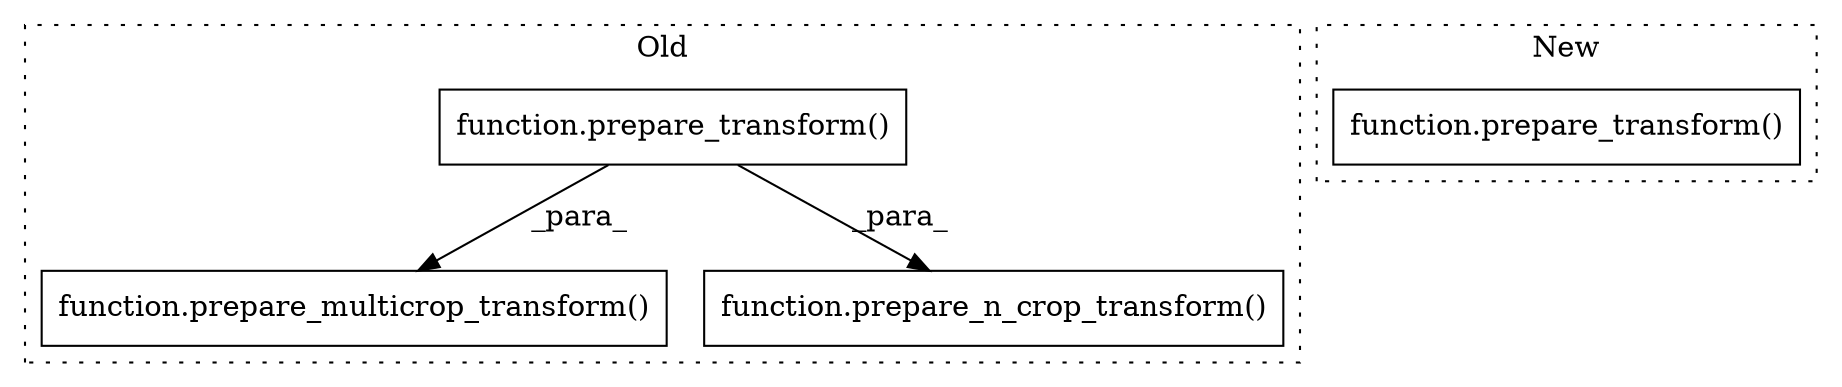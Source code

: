 digraph G {
subgraph cluster0 {
1 [label="function.prepare_multicrop_transform()" a="75" s="4578,4620" l="41,73" shape="box"];
3 [label="function.prepare_transform()" a="75" s="4412,4437" l="18,37" shape="box"];
4 [label="function.prepare_n_crop_transform()" a="75" s="4716,4753" l="25,1" shape="box"];
label = "Old";
style="dotted";
}
subgraph cluster1 {
2 [label="function.prepare_transform()" a="75" s="5797,5822" l="18,11" shape="box"];
label = "New";
style="dotted";
}
3 -> 1 [label="_para_"];
3 -> 4 [label="_para_"];
}